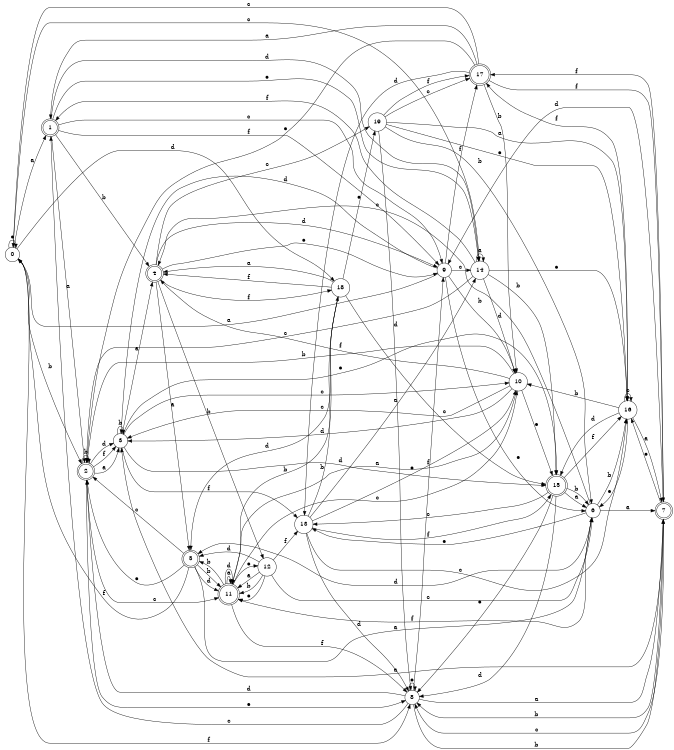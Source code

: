 digraph n16_6 {
__start0 [label="" shape="none"];

rankdir=LR;
size="8,5";

s0 [style="filled", color="black", fillcolor="white" shape="circle", label="0"];
s1 [style="rounded,filled", color="black", fillcolor="white" shape="doublecircle", label="1"];
s2 [style="rounded,filled", color="black", fillcolor="white" shape="doublecircle", label="2"];
s3 [style="filled", color="black", fillcolor="white" shape="circle", label="3"];
s4 [style="rounded,filled", color="black", fillcolor="white" shape="doublecircle", label="4"];
s5 [style="rounded,filled", color="black", fillcolor="white" shape="doublecircle", label="5"];
s6 [style="filled", color="black", fillcolor="white" shape="circle", label="6"];
s7 [style="rounded,filled", color="black", fillcolor="white" shape="doublecircle", label="7"];
s8 [style="filled", color="black", fillcolor="white" shape="circle", label="8"];
s9 [style="filled", color="black", fillcolor="white" shape="circle", label="9"];
s10 [style="filled", color="black", fillcolor="white" shape="circle", label="10"];
s11 [style="rounded,filled", color="black", fillcolor="white" shape="doublecircle", label="11"];
s12 [style="filled", color="black", fillcolor="white" shape="circle", label="12"];
s13 [style="filled", color="black", fillcolor="white" shape="circle", label="13"];
s14 [style="filled", color="black", fillcolor="white" shape="circle", label="14"];
s15 [style="rounded,filled", color="black", fillcolor="white" shape="doublecircle", label="15"];
s16 [style="filled", color="black", fillcolor="white" shape="circle", label="16"];
s17 [style="rounded,filled", color="black", fillcolor="white" shape="doublecircle", label="17"];
s18 [style="filled", color="black", fillcolor="white" shape="circle", label="18"];
s19 [style="filled", color="black", fillcolor="white" shape="circle", label="19"];
s0 -> s1 [label="a"];
s0 -> s2 [label="b"];
s0 -> s14 [label="c"];
s0 -> s18 [label="d"];
s0 -> s0 [label="e"];
s0 -> s8 [label="f"];
s1 -> s2 [label="a"];
s1 -> s4 [label="b"];
s1 -> s9 [label="c"];
s1 -> s14 [label="d"];
s1 -> s14 [label="e"];
s1 -> s9 [label="f"];
s2 -> s3 [label="a"];
s2 -> s2 [label="b"];
s2 -> s11 [label="c"];
s2 -> s3 [label="d"];
s2 -> s8 [label="e"];
s2 -> s3 [label="f"];
s3 -> s4 [label="a"];
s3 -> s3 [label="b"];
s3 -> s10 [label="c"];
s3 -> s15 [label="d"];
s3 -> s15 [label="e"];
s3 -> s13 [label="f"];
s4 -> s5 [label="a"];
s4 -> s12 [label="b"];
s4 -> s19 [label="c"];
s4 -> s9 [label="d"];
s4 -> s9 [label="e"];
s4 -> s18 [label="f"];
s5 -> s6 [label="a"];
s5 -> s11 [label="b"];
s5 -> s2 [label="c"];
s5 -> s11 [label="d"];
s5 -> s2 [label="e"];
s5 -> s0 [label="f"];
s6 -> s7 [label="a"];
s6 -> s16 [label="b"];
s6 -> s4 [label="c"];
s6 -> s5 [label="d"];
s6 -> s13 [label="e"];
s6 -> s11 [label="f"];
s7 -> s3 [label="a"];
s7 -> s8 [label="b"];
s7 -> s8 [label="c"];
s7 -> s9 [label="d"];
s7 -> s16 [label="e"];
s7 -> s17 [label="f"];
s8 -> s7 [label="a"];
s8 -> s7 [label="b"];
s8 -> s1 [label="c"];
s8 -> s2 [label="d"];
s8 -> s8 [label="e"];
s8 -> s9 [label="f"];
s9 -> s0 [label="a"];
s9 -> s10 [label="b"];
s9 -> s14 [label="c"];
s9 -> s3 [label="d"];
s9 -> s6 [label="e"];
s9 -> s17 [label="f"];
s10 -> s11 [label="a"];
s10 -> s2 [label="b"];
s10 -> s3 [label="c"];
s10 -> s3 [label="d"];
s10 -> s15 [label="e"];
s10 -> s4 [label="f"];
s11 -> s11 [label="a"];
s11 -> s5 [label="b"];
s11 -> s10 [label="c"];
s11 -> s11 [label="d"];
s11 -> s12 [label="e"];
s11 -> s8 [label="f"];
s12 -> s11 [label="a"];
s12 -> s11 [label="b"];
s12 -> s6 [label="c"];
s12 -> s5 [label="d"];
s12 -> s11 [label="e"];
s12 -> s13 [label="f"];
s13 -> s14 [label="a"];
s13 -> s18 [label="b"];
s13 -> s16 [label="c"];
s13 -> s8 [label="d"];
s13 -> s10 [label="e"];
s13 -> s15 [label="f"];
s14 -> s14 [label="a"];
s14 -> s15 [label="b"];
s14 -> s2 [label="c"];
s14 -> s10 [label="d"];
s14 -> s16 [label="e"];
s14 -> s1 [label="f"];
s15 -> s6 [label="a"];
s15 -> s6 [label="b"];
s15 -> s13 [label="c"];
s15 -> s8 [label="d"];
s15 -> s8 [label="e"];
s15 -> s16 [label="f"];
s16 -> s7 [label="a"];
s16 -> s10 [label="b"];
s16 -> s16 [label="c"];
s16 -> s15 [label="d"];
s16 -> s6 [label="e"];
s16 -> s17 [label="f"];
s17 -> s1 [label="a"];
s17 -> s10 [label="b"];
s17 -> s0 [label="c"];
s17 -> s13 [label="d"];
s17 -> s2 [label="e"];
s17 -> s7 [label="f"];
s18 -> s4 [label="a"];
s18 -> s11 [label="b"];
s18 -> s15 [label="c"];
s18 -> s5 [label="d"];
s18 -> s19 [label="e"];
s18 -> s4 [label="f"];
s19 -> s16 [label="a"];
s19 -> s6 [label="b"];
s19 -> s17 [label="c"];
s19 -> s8 [label="d"];
s19 -> s16 [label="e"];
s19 -> s17 [label="f"];

}